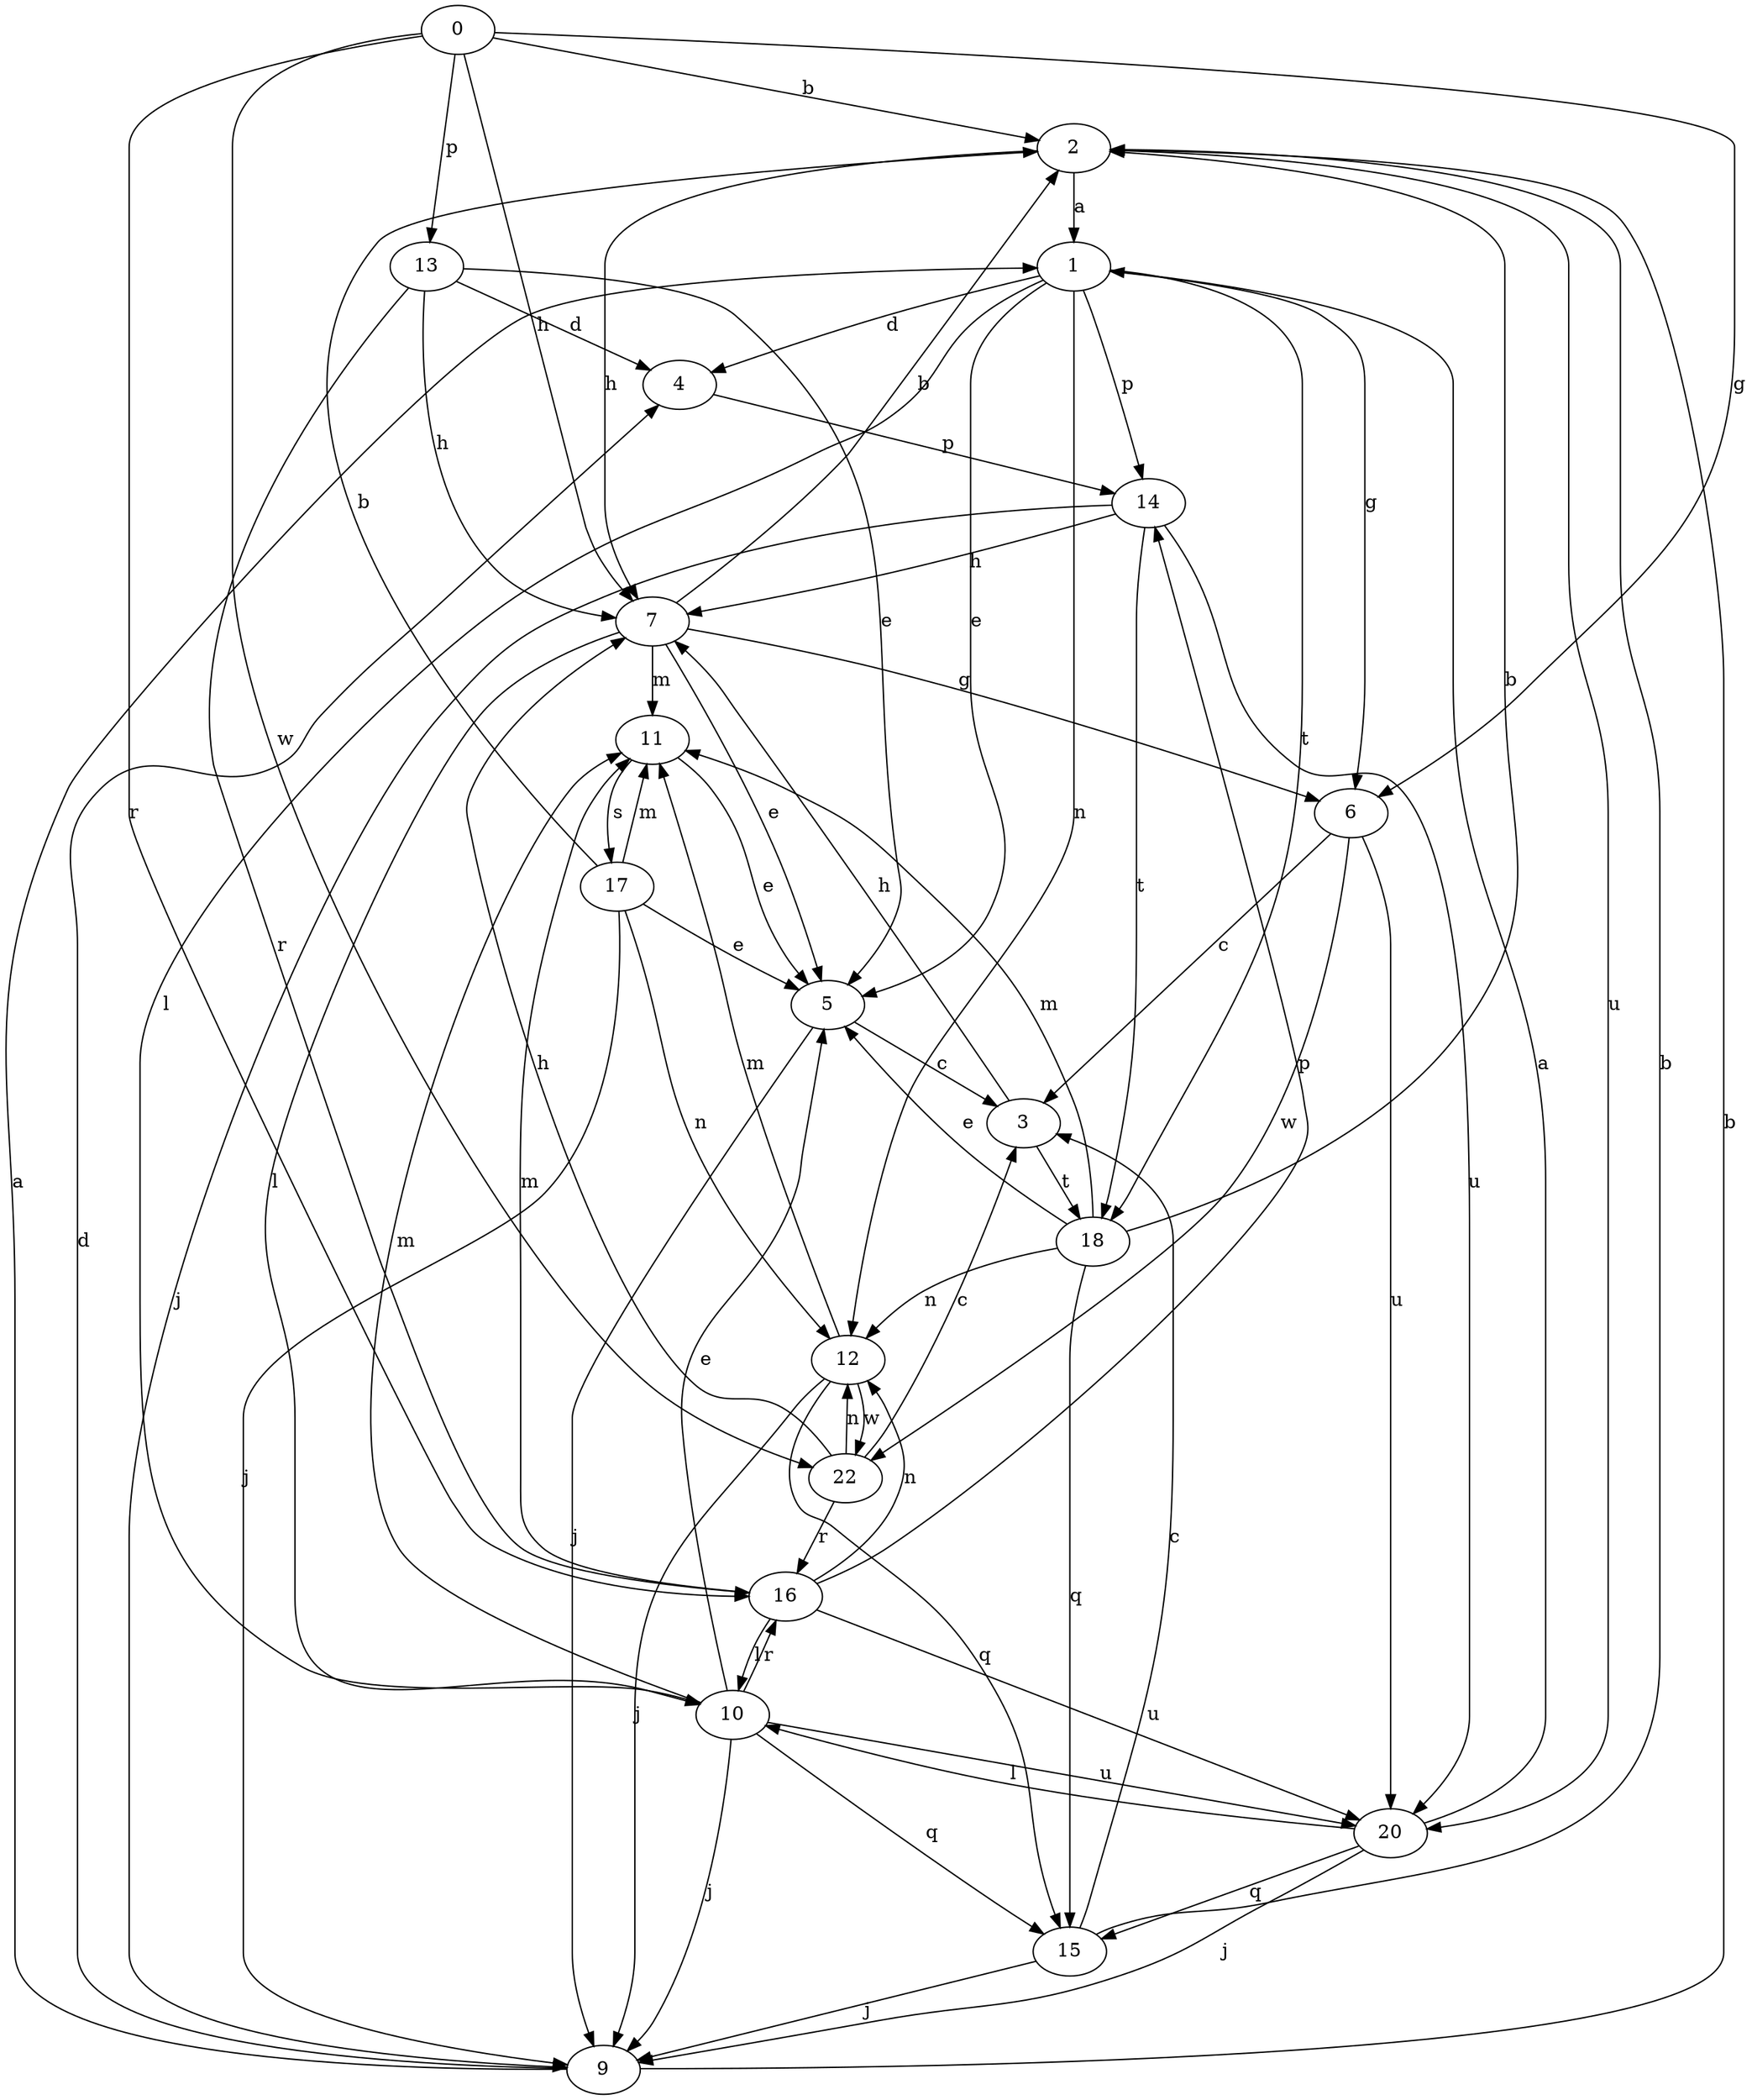 strict digraph  {
0;
1;
2;
3;
4;
5;
6;
7;
9;
10;
11;
12;
13;
14;
15;
16;
17;
18;
20;
22;
0 -> 2  [label=b];
0 -> 6  [label=g];
0 -> 7  [label=h];
0 -> 13  [label=p];
0 -> 16  [label=r];
0 -> 22  [label=w];
1 -> 4  [label=d];
1 -> 5  [label=e];
1 -> 6  [label=g];
1 -> 10  [label=l];
1 -> 12  [label=n];
1 -> 14  [label=p];
1 -> 18  [label=t];
2 -> 1  [label=a];
2 -> 7  [label=h];
2 -> 20  [label=u];
3 -> 7  [label=h];
3 -> 18  [label=t];
4 -> 14  [label=p];
5 -> 3  [label=c];
5 -> 9  [label=j];
6 -> 3  [label=c];
6 -> 20  [label=u];
6 -> 22  [label=w];
7 -> 2  [label=b];
7 -> 5  [label=e];
7 -> 6  [label=g];
7 -> 10  [label=l];
7 -> 11  [label=m];
9 -> 1  [label=a];
9 -> 2  [label=b];
9 -> 4  [label=d];
10 -> 5  [label=e];
10 -> 9  [label=j];
10 -> 11  [label=m];
10 -> 15  [label=q];
10 -> 16  [label=r];
10 -> 20  [label=u];
11 -> 5  [label=e];
11 -> 17  [label=s];
12 -> 9  [label=j];
12 -> 11  [label=m];
12 -> 15  [label=q];
12 -> 22  [label=w];
13 -> 4  [label=d];
13 -> 5  [label=e];
13 -> 7  [label=h];
13 -> 16  [label=r];
14 -> 7  [label=h];
14 -> 9  [label=j];
14 -> 18  [label=t];
14 -> 20  [label=u];
15 -> 2  [label=b];
15 -> 3  [label=c];
15 -> 9  [label=j];
16 -> 10  [label=l];
16 -> 11  [label=m];
16 -> 12  [label=n];
16 -> 14  [label=p];
16 -> 20  [label=u];
17 -> 2  [label=b];
17 -> 5  [label=e];
17 -> 9  [label=j];
17 -> 11  [label=m];
17 -> 12  [label=n];
18 -> 2  [label=b];
18 -> 5  [label=e];
18 -> 11  [label=m];
18 -> 12  [label=n];
18 -> 15  [label=q];
20 -> 1  [label=a];
20 -> 9  [label=j];
20 -> 10  [label=l];
20 -> 15  [label=q];
22 -> 3  [label=c];
22 -> 7  [label=h];
22 -> 12  [label=n];
22 -> 16  [label=r];
}
